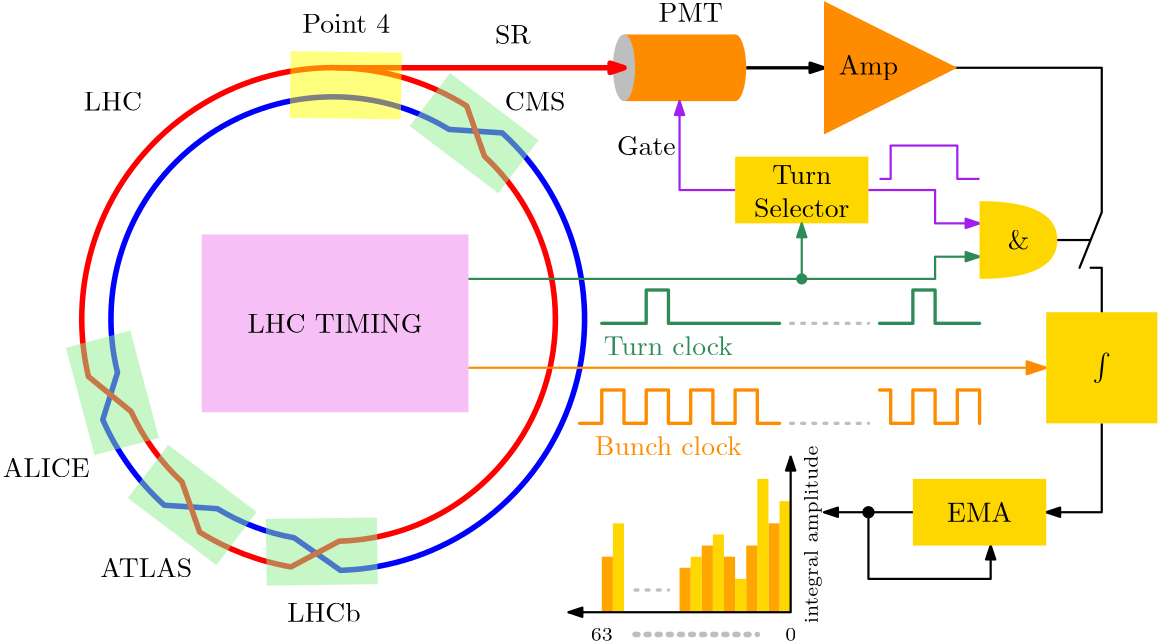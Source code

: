 <?xml version="1.0"?>
<!DOCTYPE ipe SYSTEM "ipe.dtd">
<ipe version="70218" creator="Ipe 7.2.28">
<info created="D:20240316174439" modified="D:20240318155129"/>
<ipestyle name="basic">
<symbol name="arrow/arc(spx)">
<path stroke="sym-stroke" fill="sym-stroke" pen="sym-pen">
0 0 m
-1 0.333 l
-1 -0.333 l
h
</path>
</symbol>
<symbol name="arrow/farc(spx)">
<path stroke="sym-stroke" fill="white" pen="sym-pen">
0 0 m
-1 0.333 l
-1 -0.333 l
h
</path>
</symbol>
<symbol name="arrow/ptarc(spx)">
<path stroke="sym-stroke" fill="sym-stroke" pen="sym-pen">
0 0 m
-1 0.333 l
-0.8 0 l
-1 -0.333 l
h
</path>
</symbol>
<symbol name="arrow/fptarc(spx)">
<path stroke="sym-stroke" fill="white" pen="sym-pen">
0 0 m
-1 0.333 l
-0.8 0 l
-1 -0.333 l
h
</path>
</symbol>
<symbol name="mark/circle(sx)" transformations="translations">
<path fill="sym-stroke">
0.6 0 0 0.6 0 0 e
0.4 0 0 0.4 0 0 e
</path>
</symbol>
<symbol name="mark/disk(sx)" transformations="translations">
<path fill="sym-stroke">
0.6 0 0 0.6 0 0 e
</path>
</symbol>
<symbol name="mark/fdisk(sfx)" transformations="translations">
<group>
<path fill="sym-fill">
0.5 0 0 0.5 0 0 e
</path>
<path fill="sym-stroke" fillrule="eofill">
0.6 0 0 0.6 0 0 e
0.4 0 0 0.4 0 0 e
</path>
</group>
</symbol>
<symbol name="mark/box(sx)" transformations="translations">
<path fill="sym-stroke" fillrule="eofill">
-0.6 -0.6 m
0.6 -0.6 l
0.6 0.6 l
-0.6 0.6 l
h
-0.4 -0.4 m
0.4 -0.4 l
0.4 0.4 l
-0.4 0.4 l
h
</path>
</symbol>
<symbol name="mark/square(sx)" transformations="translations">
<path fill="sym-stroke">
-0.6 -0.6 m
0.6 -0.6 l
0.6 0.6 l
-0.6 0.6 l
h
</path>
</symbol>
<symbol name="mark/fsquare(sfx)" transformations="translations">
<group>
<path fill="sym-fill">
-0.5 -0.5 m
0.5 -0.5 l
0.5 0.5 l
-0.5 0.5 l
h
</path>
<path fill="sym-stroke" fillrule="eofill">
-0.6 -0.6 m
0.6 -0.6 l
0.6 0.6 l
-0.6 0.6 l
h
-0.4 -0.4 m
0.4 -0.4 l
0.4 0.4 l
-0.4 0.4 l
h
</path>
</group>
</symbol>
<symbol name="mark/cross(sx)" transformations="translations">
<group>
<path fill="sym-stroke">
-0.43 -0.57 m
0.57 0.43 l
0.43 0.57 l
-0.57 -0.43 l
h
</path>
<path fill="sym-stroke">
-0.43 0.57 m
0.57 -0.43 l
0.43 -0.57 l
-0.57 0.43 l
h
</path>
</group>
</symbol>
<symbol name="arrow/fnormal(spx)">
<path stroke="sym-stroke" fill="white" pen="sym-pen">
0 0 m
-1 0.333 l
-1 -0.333 l
h
</path>
</symbol>
<symbol name="arrow/pointed(spx)">
<path stroke="sym-stroke" fill="sym-stroke" pen="sym-pen">
0 0 m
-1 0.333 l
-0.8 0 l
-1 -0.333 l
h
</path>
</symbol>
<symbol name="arrow/fpointed(spx)">
<path stroke="sym-stroke" fill="white" pen="sym-pen">
0 0 m
-1 0.333 l
-0.8 0 l
-1 -0.333 l
h
</path>
</symbol>
<symbol name="arrow/linear(spx)">
<path stroke="sym-stroke" pen="sym-pen">
-1 0.333 m
0 0 l
-1 -0.333 l
</path>
</symbol>
<symbol name="arrow/fdouble(spx)">
<path stroke="sym-stroke" fill="white" pen="sym-pen">
0 0 m
-1 0.333 l
-1 -0.333 l
h
-1 0 m
-2 0.333 l
-2 -0.333 l
h
</path>
</symbol>
<symbol name="arrow/double(spx)">
<path stroke="sym-stroke" fill="sym-stroke" pen="sym-pen">
0 0 m
-1 0.333 l
-1 -0.333 l
h
-1 0 m
-2 0.333 l
-2 -0.333 l
h
</path>
</symbol>
<symbol name="arrow/mid-normal(spx)">
<path stroke="sym-stroke" fill="sym-stroke" pen="sym-pen">
0.5 0 m
-0.5 0.333 l
-0.5 -0.333 l
h
</path>
</symbol>
<symbol name="arrow/mid-fnormal(spx)">
<path stroke="sym-stroke" fill="white" pen="sym-pen">
0.5 0 m
-0.5 0.333 l
-0.5 -0.333 l
h
</path>
</symbol>
<symbol name="arrow/mid-pointed(spx)">
<path stroke="sym-stroke" fill="sym-stroke" pen="sym-pen">
0.5 0 m
-0.5 0.333 l
-0.3 0 l
-0.5 -0.333 l
h
</path>
</symbol>
<symbol name="arrow/mid-fpointed(spx)">
<path stroke="sym-stroke" fill="white" pen="sym-pen">
0.5 0 m
-0.5 0.333 l
-0.3 0 l
-0.5 -0.333 l
h
</path>
</symbol>
<symbol name="arrow/mid-double(spx)">
<path stroke="sym-stroke" fill="sym-stroke" pen="sym-pen">
1 0 m
0 0.333 l
0 -0.333 l
h
0 0 m
-1 0.333 l
-1 -0.333 l
h
</path>
</symbol>
<symbol name="arrow/mid-fdouble(spx)">
<path stroke="sym-stroke" fill="white" pen="sym-pen">
1 0 m
0 0.333 l
0 -0.333 l
h
0 0 m
-1 0.333 l
-1 -0.333 l
h
</path>
</symbol>
<anglesize name="22.5 deg" value="22.5"/>
<anglesize name="30 deg" value="30"/>
<anglesize name="45 deg" value="45"/>
<anglesize name="60 deg" value="60"/>
<anglesize name="90 deg" value="90"/>
<arrowsize name="large" value="10"/>
<arrowsize name="small" value="5"/>
<arrowsize name="tiny" value="3"/>
<color name="blue" value="0 0 1"/>
<color name="brown" value="0.647 0.165 0.165"/>
<color name="darkblue" value="0 0 0.545"/>
<color name="darkcyan" value="0 0.545 0.545"/>
<color name="darkgray" value="0.663"/>
<color name="darkgreen" value="0 0.392 0"/>
<color name="darkmagenta" value="0.545 0 0.545"/>
<color name="darkorange" value="1 0.549 0"/>
<color name="darkred" value="0.545 0 0"/>
<color name="gold" value="1 0.843 0"/>
<color name="gray" value="0.745"/>
<color name="green" value="0 1 0"/>
<color name="lightblue" value="0.678 0.847 0.902"/>
<color name="lightcyan" value="0.878 1 1"/>
<color name="lightgray" value="0.827"/>
<color name="lightgreen" value="0.565 0.933 0.565"/>
<color name="lightyellow" value="1 1 0.878"/>
<color name="navy" value="0 0 0.502"/>
<color name="orange" value="1 0.647 0"/>
<color name="pink" value="1 0.753 0.796"/>
<color name="purple" value="0.627 0.125 0.941"/>
<color name="red" value="1 0 0"/>
<color name="seagreen" value="0.18 0.545 0.341"/>
<color name="turquoise" value="0.251 0.878 0.816"/>
<color name="violet" value="0.933 0.51 0.933"/>
<color name="yellow" value="1 1 0"/>
<dashstyle name="dash dot dotted" value="[4 2 1 2 1 2] 0"/>
<dashstyle name="dash dotted" value="[4 2 1 2] 0"/>
<dashstyle name="dashed" value="[4] 0"/>
<dashstyle name="dotted" value="[1 3] 0"/>
<gridsize name="10 pts (~3.5 mm)" value="10"/>
<gridsize name="14 pts (~5 mm)" value="14"/>
<gridsize name="16 pts (~6 mm)" value="16"/>
<gridsize name="20 pts (~7 mm)" value="20"/>
<gridsize name="28 pts (~10 mm)" value="28"/>
<gridsize name="32 pts (~12 mm)" value="32"/>
<gridsize name="4 pts" value="4"/>
<gridsize name="56 pts (~20 mm)" value="56"/>
<gridsize name="8 pts (~3 mm)" value="8"/>
<opacity name="10%" value="0.1"/>
<opacity name="30%" value="0.3"/>
<opacity name="50%" value="0.5"/>
<opacity name="75%" value="0.75"/>
<pen name="fat" value="1.2"/>
<pen name="heavier" value="0.8"/>
<pen name="ultrafat" value="2"/>
<symbolsize name="large" value="5"/>
<symbolsize name="small" value="2"/>
<symbolsize name="tiny" value="1.1"/>
<textsize name="Huge" value="\Huge"/>
<textsize name="LARGE" value="\LARGE"/>
<textsize name="Large" value="\Large"/>
<textsize name="footnote" value="\footnotesize"/>
<textsize name="huge" value="\huge"/>
<textsize name="large" value="\large"/>
<textsize name="script" value="\scriptsize"/>
<textsize name="small" value="\small"/>
<textsize name="tiny" value="\tiny"/>
<textstyle name="center" begin="\begin{center}" end="\end{center}"/>
<textstyle name="item" begin="\begin{itemize}\item{}" end="\end{itemize}"/>
<textstyle name="itemize" begin="\begin{itemize}" end="\end{itemize}"/>
<tiling name="falling" angle="-60" step="4" width="1"/>
<tiling name="rising" angle="30" step="4" width="1"/>
</ipestyle>
<page>
<layer name="alpha"/>
<view layers="alpha" active="alpha"/>
<path layer="alpha" stroke="black" pen="heavier" cap="1" join="1">
404 708 m
404 724 l
400 724 l
</path>
<path stroke="black" pen="heavier" cap="1" join="1">
396 724 m
404 744 l
404 796 l
348 796 l
400 734 m
388 734 l
</path>
<path matrix="1 0 0 1 0 16" stroke="black" pen="heavier" arrow="normal/small">
320 620 m
320 596 l
364 596 l
364 608 l
</path>
<path stroke="black" pen="heavier" rarrow="normal/small">
384 636 m
404 636 l
404 668 l
</path>
<path stroke="black" pen="fat" arrow="normal/small">
276 796 m
304 796 l
</path>
<path fill="darkorange">
4 0 0 12 272 796 e
</path>
<path fill="darkorange">
272 808 m
232 808 l
232 784 l
272 784 l
</path>
<path matrix="0.333333 0 0 1 141.333 12" fill="gray">
12 0 0 12 272 784 e
</path>
<path stroke="red" pen="ultrafat" arrow="normal/small">
128 796 m
232 796 l
</path>
<path matrix="0.796981 -0.604004 0.604004 0.796981 -399.923 221.786" stroke="blue" pen="ultrafat">
136 624.401 m
120 613.845 l
90.5097 0 0 -90.5097 128 704 83.7736 625.031 a
77.7506 641.751 l
80 0 0 -80 128 704 120 783.599 a
136 794.155 l
90.5097 0 0 -90.5097 128 704 184.754 633.495 a
164.357 632.739 l
80 0 0 -80 128 704 136 624.401 a
h
</path>
<path matrix="0.796981 -0.604004 0.604004 0.796981 -399.923 221.786" stroke="red" pen="ultrafat">
120 624.401 m
136 613.845 l
90.5097 0 0 90.5097 128 704 169.775 623.708 a
178.025 641.57 l
80 0 0 80 128 704 136 783.599 a
120 794.155 l
90.5097 0 0 90.5097 128 704 70.2819 634.282 a
90.1431 633.524 l
80 0 0 80 128 704 120 624.401 a
h
</path>
<path matrix="0.999908 -0.013539 0.013539 0.999908 6.04311 67.3337" fill="yellow" opacity="50%" stroke-opacity="opaque">
96 736 m
96 712 l
136 712 l
136 736 l
h
</path>
<path matrix="1 0 0 1 0 4" fill="darkorange">
304 816 m
304 768 l
352 792 l
304 816 l
</path>
<path matrix="1.5 0 0 1.33333 -64 -245.333" fill="violet" opacity="50%" stroke-opacity="opaque">
96 736 m
96 688 l
160 688 l
160 736 l
h
</path>
<text matrix="1 0 0 1 16 -12" transformations="translations" pos="112 716" stroke="black" type="label" width="63.028" height="6.808" depth="0" halign="center" valign="center">LHC TIMING</text>
<path matrix="0.825397 0 0 1 43.9365 -24" stroke="darkorange" pen="heavier" arrow="normal/normal">
160 712 m
412 712 l
</path>
<text matrix="1 0 0 1 -16 -44" transformations="translations" pos="264 740" stroke="seagreen" type="label" width="46.52" height="6.918" depth="0" halign="center" valign="center">Turn clock</text>
<text matrix="1 0 0 1 -20 -44" transformations="translations" pos="268 704" stroke="darkorange" type="label" width="52.996" height="6.918" depth="0" halign="center" valign="center">Bunch clock</text>
<text matrix="1 0 0 1 8 0" transformations="translations" pos="312 796" stroke="black" type="label" width="21.309" height="6.815" depth="1.93" halign="center" valign="center">Amp</text>
<text matrix="1 0 0 1 16 -8" transformations="translations" pos="240 824" stroke="black" type="label" width="23.108" height="6.808" depth="0" halign="center" valign="center">PMT</text>
<text matrix="1 0 0 1 4 -8" transformations="translations" pos="44 792" stroke="black" type="label" width="20.894" height="6.808" depth="0" halign="center" valign="center">LHC</text>
<text matrix="1 0 0 1 12 0" transformations="translations" pos="120 812" stroke="black" type="label" width="31.687" height="6.808" depth="0" halign="center" valign="center">Point 4</text>
<text matrix="1 0 0 1 -4 8" transformations="translations" pos="204 776" stroke="black" type="label" width="21.863" height="6.808" depth="0" halign="center" valign="center">CMS</text>
<path matrix="1 0 0 1 0 -20" stroke="seagreen" pen="fat" cap="1" join="1">
224 724 m
240 724 l
240 736 l
248 736 l
248 724 l
288 724 l
</path>
<text matrix="1 0 0 1 12 -28" transformations="translations" pos="12 680" stroke="black" type="label" width="31.272" height="6.808" depth="0" halign="center" valign="center">ALICE</text>
<text matrix="1 0 0 1 20 -8" transformations="translations" pos="40 624" stroke="black" type="label" width="33.07" height="6.808" depth="0" halign="center" valign="center">ATLAS</text>
<text matrix="1 0 0 1 8 0" transformations="translations" pos="116 600" stroke="black" type="label" width="26.429" height="6.918" depth="0" halign="center" valign="center">LHCb</text>
<path matrix="1.09091 0 0 0.857143 -77.0909 105.714" fill="gold">
320 768 m
320 740 l
364 740 l
364 768 l
h
</path>
<path stroke="purple" pen="heavier" arrow="normal/small">
272 752 m
252 752 l
252 784 l
</path>
<text matrix="1 0 0 1 296 444" transformations="translations" pos="0 307.572" stroke="black" type="minipage" width="36.213" height="11.873" depth="6.89" halign="center" valign="center">\center
Turn\\
Selector</text>
<path stroke="purple" pen="heavier" arrow="normal/small">
320 752 m
344 752 l
344 740 l
360 740 l
</path>
<path stroke="seagreen" pen="heavier" rarrow="normal/small">
360 728 m
344 728 l
344 720 l
176 720 l
</path>
<path stroke="seagreen" pen="heavier" arrow="normal/small">
296 720 m
296 740 l
</path>
<path stroke="gray" dash="dotted" pen="fat" cap="1" join="1">
292 704 m
320 704 l
</path>
<path matrix="1 0 0 1 -8 0" stroke="seagreen" pen="fat" cap="1" join="1">
332 704 m
344 704 l
344 716 l
352 716 l
352 704 l
368 704 l
</path>
<path stroke="purple" pen="heavier">
324 756 m
328 756 l
328 768 l
352 768 l
352 756 l
360 756 l
</path>
<path matrix="1 0 0 1 -4 0" stroke="darkorange" pen="fat" cap="1" join="1">
328 680 m
332 680 l
332 668 l
340 668 l
340 680 l
348 680 l
348 668 l
356 668 l
356 680 l
364 680 l
364 668 l
</path>
<path stroke="gray" dash="dotted" pen="fat" cap="1" opacity="75%" stroke-opacity="opaque">
292 668 m
320 668 l
</path>
<text matrix="1 0 0 1 4 0" transformations="translations" pos="236 768" stroke="black" type="label" width="21.101" height="6.808" depth="0" halign="center" valign="center">Gate</text>
<path matrix="0.923077 0 0 0.857143 22.1538 89.1429" fill="gold">
340 652 m
340 624 l
392 624 l
392 652 l
h
</path>
<text matrix="1 0 0 1 4 -4" transformations="translations" pos="356 640" stroke="black" type="label" width="23.385" height="6.808" depth="0" halign="center" valign="center">EMA</text>
<path matrix="1 0 0 1 0 16" stroke="black" pen="heavier" arrow="normal/small">
336 620 m
304 620 l
</path>
<path matrix="1 0 0 1 -96 -96" stroke="black" fill="black">
2 0 0 2 416 732 e
</path>
<path matrix="1 0 0 1 -8 0" fill="gold">
300 600 m
300 640 l
296 640 l
296 600 l
h
</path>
<path matrix="1 0 0 1 -8 0" fill="orange">
292 600 m
292 632 l
296 632 l
296 600 l
h
</path>
<path matrix="1 0 0 1 -8 0" fill="gold">
288 600 m
288 648 l
292 648 l
292 600 l
h
</path>
<path matrix="1 0 0 1 -8 0" fill="orange">
288 600 m
288 624 l
284 624 l
284 600 l
h
</path>
<path matrix="1 0 0 1 -8 0" fill="gold">
284 600 m
284 612 l
280 612 l
280 600 l
h
</path>
<path matrix="1 0 0 1 -8 0" fill="orange">
280 600 m
280 620 l
276 620 l
276 600 l
h
</path>
<path matrix="1 0 0 1 -8 0" fill="gold">
276 600 m
276 628 l
272 628 l
272 600 l
h
</path>
<path matrix="1 0 0 1 -8 0" fill="orange">
272 600 m
272 624 l
268 624 l
268 600 l
h
</path>
<path matrix="1 0 0 1 -8 0" fill="gold">
268 600 m
268 620 l
264 620 l
264 600 l
h
</path>
<path matrix="1 0 0 1 -8 0" fill="orange">
264 600 m
264 616 l
260 616 l
260 600 l
h
</path>
<path matrix="1 0 0 1 -8 0" fill="gold">
240 600 m
240 632 l
236 632 l
236 600 l
h
</path>
<path matrix="1 0 0 1 -8 0" fill="orange">
236 600 m
236 620 l
232 620 l
232 600 l
h
</path>
<text matrix="1 0 0 1 -8 -4" transformations="translations" pos="232 596" stroke="black" type="label" width="7.942" height="4.494" depth="0" halign="center" valign="center" size="script">63</text>
<text matrix="1 0 0 1 60 -4" transformations="translations" pos="232 596" stroke="black" type="label" width="3.971" height="4.494" depth="0" halign="center" valign="center" size="script">0</text>
<path matrix="1 0 0 1 -8 0" stroke="gray" dash="dotted" pen="ultrafat" cap="1" join="1">
244 592 m
288 592 l
</path>
<path matrix="1 0 0 1 -12 8" stroke="black" pen="heavier" arrow="normal/small" rarrow="normal/small">
304 648 m
304 592 l
224 592 l
</path>
<path matrix="0.796981 -0.604004 0.604004 0.796981 -351.703 265.545" fill="lightgreen" opacity="50%" stroke-opacity="opaque">
96 736 m
96 712 l
136 712 l
136 736 l
h
</path>
<path matrix="0.258269 -0.966073 0.966073 0.258269 -681.562 604.06" fill="lightgreen" opacity="50%" stroke-opacity="opaque">
96 736 m
96 712 l
136 712 l
136 736 l
h
</path>
<path matrix="0.999922 0.0125276 -0.0125276 0.999922 16.2984 -103.546" fill="lightgreen" opacity="50%" stroke-opacity="opaque">
96 736 m
96 712 l
136 712 l
136 736 l
h
</path>
<path matrix="0.796981 -0.604004 0.604004 0.796981 -453.175 131.652" fill="lightgreen" opacity="50%" stroke-opacity="opaque">
96 736 m
96 712 l
136 712 l
136 736 l
h
</path>
<path matrix="1 0 0 1 -8 0" fill="gold">
368 748 m
396 748
396 734 c
396 720
368 720 c
368 732
368 748 c
h
</path>
<path matrix="1 0 0 1 -120 -12" fill="seagreen">
2 0 0 2 416 732 e
</path>
<path stroke="darkorange" pen="fat" cap="1" join="1" opacity="75%" stroke-opacity="opaque">
216 668 m
224 668 l
224 680 l
232 680 l
232 668 l
240 668 l
240 680 l
248 680 l
248 668 l
256 668 l
256 680 l
264 680 l
264 668 l
272 668 l
272 680 l
280 680 l
280 668 l
280 668 l
288 668 l
288 668 l
</path>
<text matrix="1 0 0 1 12 0" transformations="translations" pos="180 808" stroke="black" type="label" width="12.868" height="6.808" depth="0" halign="center" valign="center">SR</text>
<text matrix="1 0 0 1 -6 -2" transformations="translations" pos="380 736" stroke="black" type="label" width="7.749" height="6.918" depth="0" halign="center" valign="center">$\&amp;$</text>
<path matrix="1 0 0 1 16 -108" fill="gold">
368 816 m
368 776 l
408 776 l
408 816 l
h
</path>
<text matrix="-0 1 -1 -0 884 300" transformations="rigid" pos="328 584" stroke="black" type="label" width="63.976" height="4.849" depth="1.35" halign="center" valign="center" size="script">integral amplitude</text>
<path stroke="gray" dash="dotted" pen="fat" cap="1" join="1">
236 608 m
248 608 l
</path>
<text matrix="1 0 0 1 12 -112" transformations="translations" pos="392 800" stroke="black" type="label" width="6.642" height="9.12" depth="1.95" halign="center" valign="center" size="Large">$\int$</text>
</page>
</ipe>
